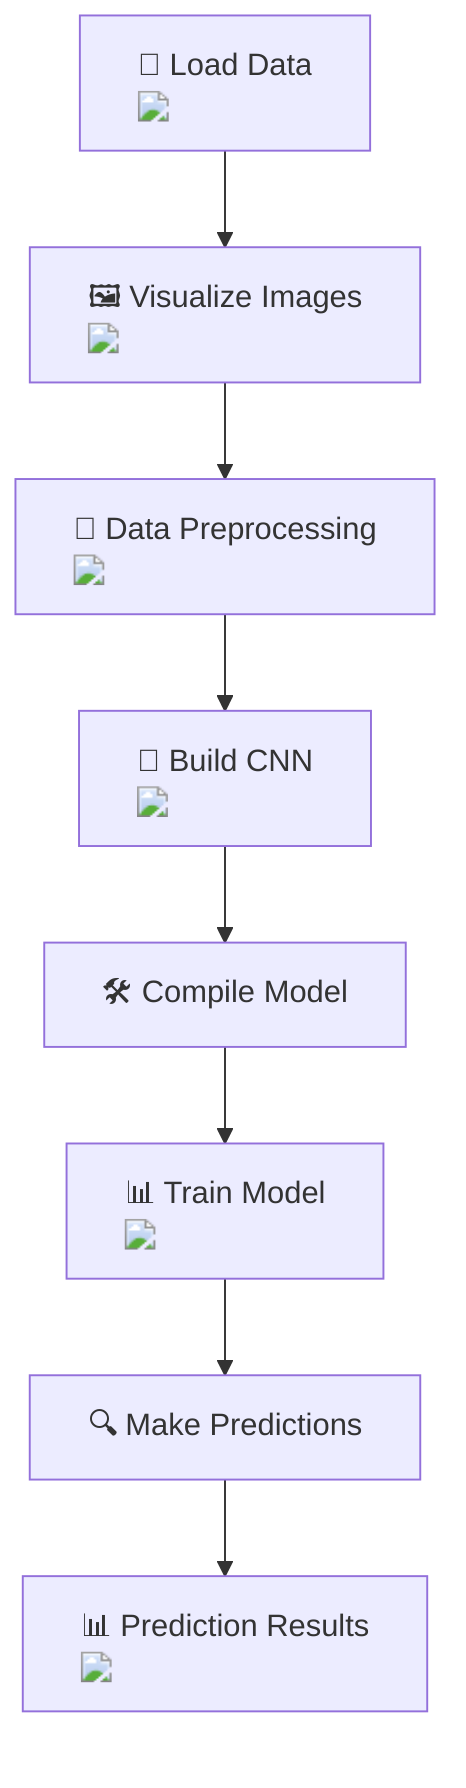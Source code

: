 flowchart TD
    A["📂 Load Data <img src='icons/file.svg' />"] --> B["🖼️ Visualize Images <img src='../input/complex1/complex1.jfif' />"]
    B --> C["🔄 Data Preprocessing <img src='icons/column_split.svg' />"]
    C --> D["🤖 Build CNN <img src='icons/brain.svg' />"]
    D --> E["🛠️ Compile Model"]
    E --> F["📊 Train Model <img src='icons/table.svg' />"]
    F --> G["🔍 Make Predictions"]
    G --> H["📊 Prediction Results <img src='icons/image.svg' />"]